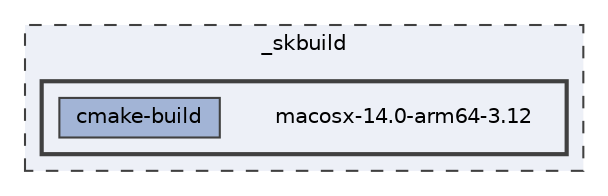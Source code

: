 digraph "/Users/yjack/GitHub/SimEvo/_skbuild/macosx-14.0-arm64-3.12"
{
 // LATEX_PDF_SIZE
  bgcolor="transparent";
  edge [fontname=Helvetica,fontsize=10,labelfontname=Helvetica,labelfontsize=10];
  node [fontname=Helvetica,fontsize=10,shape=box,height=0.2,width=0.4];
  compound=true
  subgraph clusterdir_b4b8bd075f03e0fff4167d5f80e92046 {
    graph [ bgcolor="#edf0f7", pencolor="grey25", label="_skbuild", fontname=Helvetica,fontsize=10 style="filled,dashed", URL="dir_b4b8bd075f03e0fff4167d5f80e92046.html",tooltip=""]
  subgraph clusterdir_681d80b02d9e68d4df4e34d8e7f50092 {
    graph [ bgcolor="#edf0f7", pencolor="grey25", label="", fontname=Helvetica,fontsize=10 style="filled,bold", URL="dir_681d80b02d9e68d4df4e34d8e7f50092.html",tooltip=""]
    dir_681d80b02d9e68d4df4e34d8e7f50092 [shape=plaintext, label="macosx-14.0-arm64-3.12"];
  dir_da745447e0986e9d396e6098775e2912 [label="cmake-build", fillcolor="#a2b4d6", color="grey25", style="filled", URL="dir_da745447e0986e9d396e6098775e2912.html",tooltip=""];
  }
  }
}
